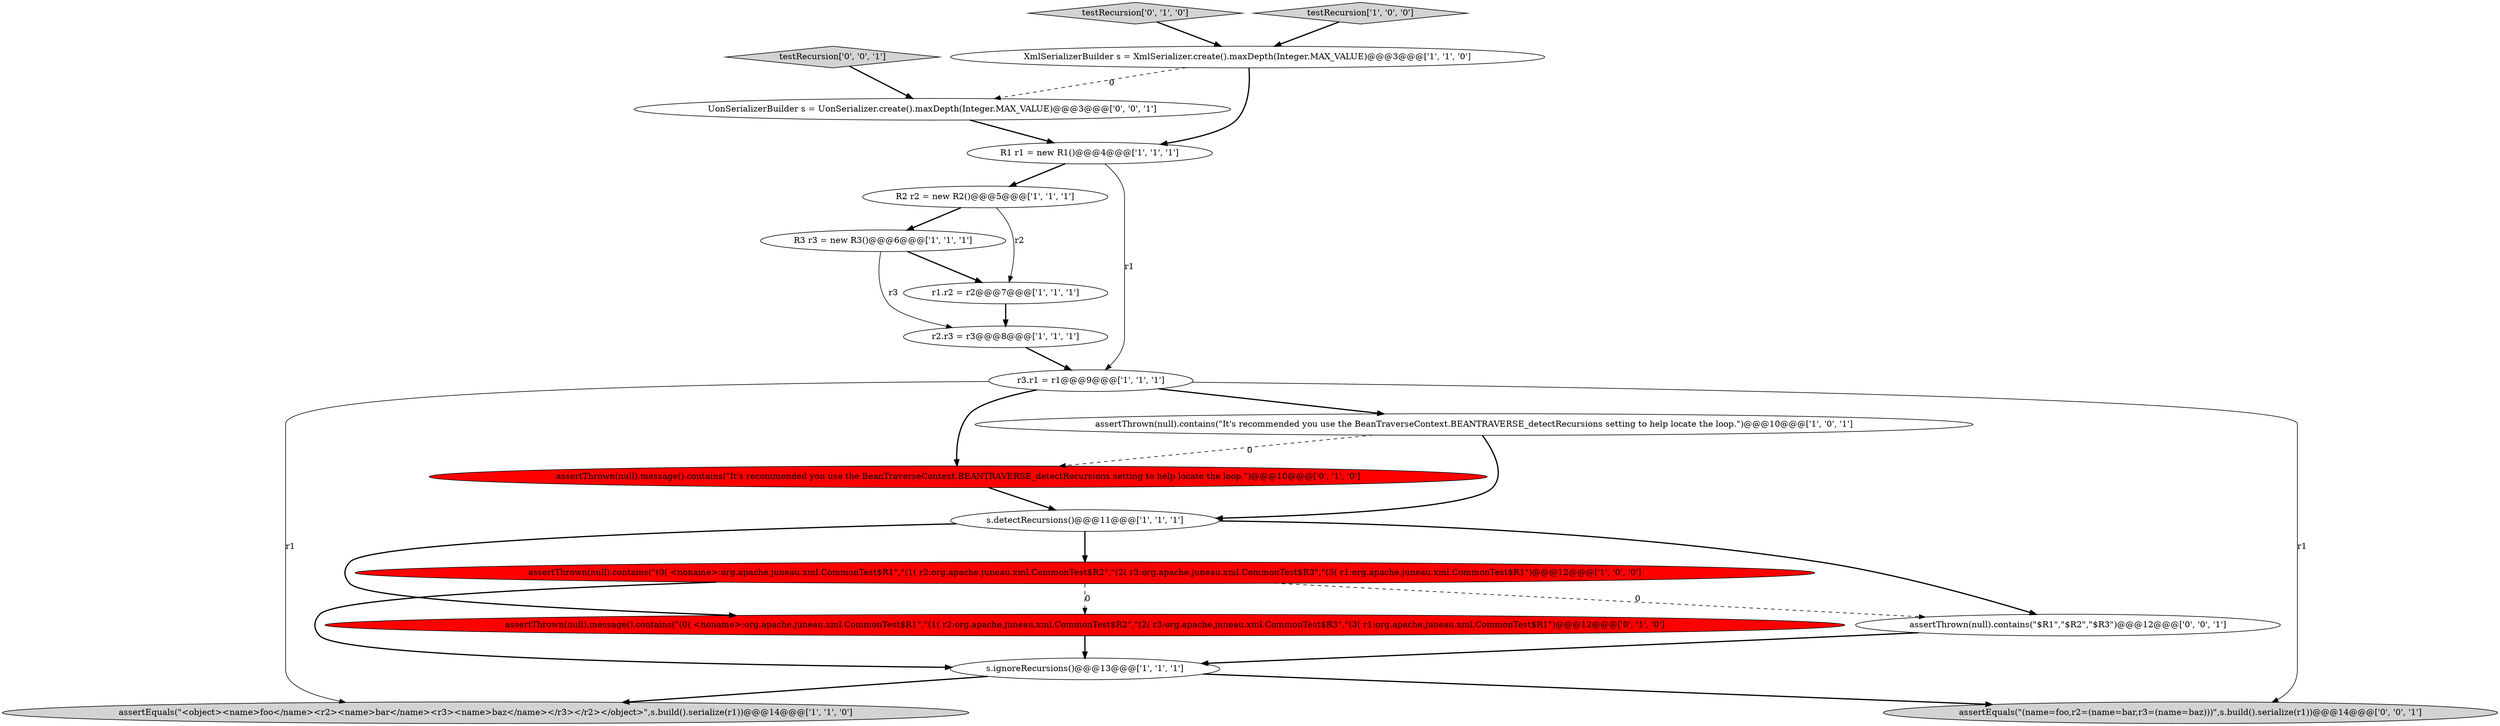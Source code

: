 digraph {
5 [style = filled, label = "assertEquals(\"<object><name>foo</name><r2><name>bar</name><r3><name>baz</name></r3></r2></object>\",s.build().serialize(r1))@@@14@@@['1', '1', '0']", fillcolor = lightgray, shape = ellipse image = "AAA0AAABBB1BBB"];
9 [style = filled, label = "assertThrown(null).contains(\"(0( <noname>:org.apache.juneau.xml.CommonTest$R1\",\"(1( r2:org.apache.juneau.xml.CommonTest$R2\",\"(2( r3:org.apache.juneau.xml.CommonTest$R3\",\"(3( r1:org.apache.juneau.xml.CommonTest$R1\")@@@12@@@['1', '0', '0']", fillcolor = red, shape = ellipse image = "AAA1AAABBB1BBB"];
14 [style = filled, label = "assertThrown(null).message().contains(\"It's recommended you use the BeanTraverseContext.BEANTRAVERSE_detectRecursions setting to help locate the loop.\")@@@10@@@['0', '1', '0']", fillcolor = red, shape = ellipse image = "AAA1AAABBB2BBB"];
16 [style = filled, label = "testRecursion['0', '0', '1']", fillcolor = lightgray, shape = diamond image = "AAA0AAABBB3BBB"];
17 [style = filled, label = "assertEquals(\"(name=foo,r2=(name=bar,r3=(name=baz)))\",s.build().serialize(r1))@@@14@@@['0', '0', '1']", fillcolor = lightgray, shape = ellipse image = "AAA0AAABBB3BBB"];
18 [style = filled, label = "UonSerializerBuilder s = UonSerializer.create().maxDepth(Integer.MAX_VALUE)@@@3@@@['0', '0', '1']", fillcolor = white, shape = ellipse image = "AAA0AAABBB3BBB"];
19 [style = filled, label = "assertThrown(null).contains(\"$R1\",\"$R2\",\"$R3\")@@@12@@@['0', '0', '1']", fillcolor = white, shape = ellipse image = "AAA0AAABBB3BBB"];
3 [style = filled, label = "R3 r3 = new R3()@@@6@@@['1', '1', '1']", fillcolor = white, shape = ellipse image = "AAA0AAABBB1BBB"];
2 [style = filled, label = "s.ignoreRecursions()@@@13@@@['1', '1', '1']", fillcolor = white, shape = ellipse image = "AAA0AAABBB1BBB"];
15 [style = filled, label = "testRecursion['0', '1', '0']", fillcolor = lightgray, shape = diamond image = "AAA0AAABBB2BBB"];
12 [style = filled, label = "testRecursion['1', '0', '0']", fillcolor = lightgray, shape = diamond image = "AAA0AAABBB1BBB"];
7 [style = filled, label = "R2 r2 = new R2()@@@5@@@['1', '1', '1']", fillcolor = white, shape = ellipse image = "AAA0AAABBB1BBB"];
13 [style = filled, label = "assertThrown(null).message().contains(\"(0( <noname>:org.apache.juneau.xml.CommonTest$R1\",\"(1( r2:org.apache.juneau.xml.CommonTest$R2\",\"(2( r3:org.apache.juneau.xml.CommonTest$R3\",\"(3( r1:org.apache.juneau.xml.CommonTest$R1\")@@@12@@@['0', '1', '0']", fillcolor = red, shape = ellipse image = "AAA1AAABBB2BBB"];
1 [style = filled, label = "r3.r1 = r1@@@9@@@['1', '1', '1']", fillcolor = white, shape = ellipse image = "AAA0AAABBB1BBB"];
6 [style = filled, label = "s.detectRecursions()@@@11@@@['1', '1', '1']", fillcolor = white, shape = ellipse image = "AAA0AAABBB1BBB"];
0 [style = filled, label = "r1.r2 = r2@@@7@@@['1', '1', '1']", fillcolor = white, shape = ellipse image = "AAA0AAABBB1BBB"];
11 [style = filled, label = "r2.r3 = r3@@@8@@@['1', '1', '1']", fillcolor = white, shape = ellipse image = "AAA0AAABBB1BBB"];
10 [style = filled, label = "XmlSerializerBuilder s = XmlSerializer.create().maxDepth(Integer.MAX_VALUE)@@@3@@@['1', '1', '0']", fillcolor = white, shape = ellipse image = "AAA0AAABBB1BBB"];
8 [style = filled, label = "R1 r1 = new R1()@@@4@@@['1', '1', '1']", fillcolor = white, shape = ellipse image = "AAA0AAABBB1BBB"];
4 [style = filled, label = "assertThrown(null).contains(\"It's recommended you use the BeanTraverseContext.BEANTRAVERSE_detectRecursions setting to help locate the loop.\")@@@10@@@['1', '0', '1']", fillcolor = white, shape = ellipse image = "AAA0AAABBB1BBB"];
2->17 [style = bold, label=""];
1->4 [style = bold, label=""];
15->10 [style = bold, label=""];
16->18 [style = bold, label=""];
11->1 [style = bold, label=""];
4->6 [style = bold, label=""];
9->2 [style = bold, label=""];
0->11 [style = bold, label=""];
3->11 [style = solid, label="r3"];
6->19 [style = bold, label=""];
19->2 [style = bold, label=""];
7->3 [style = bold, label=""];
3->0 [style = bold, label=""];
8->7 [style = bold, label=""];
9->19 [style = dashed, label="0"];
7->0 [style = solid, label="r2"];
12->10 [style = bold, label=""];
10->8 [style = bold, label=""];
1->17 [style = solid, label="r1"];
6->13 [style = bold, label=""];
9->13 [style = dashed, label="0"];
8->1 [style = solid, label="r1"];
1->14 [style = bold, label=""];
4->14 [style = dashed, label="0"];
18->8 [style = bold, label=""];
6->9 [style = bold, label=""];
14->6 [style = bold, label=""];
10->18 [style = dashed, label="0"];
1->5 [style = solid, label="r1"];
2->5 [style = bold, label=""];
13->2 [style = bold, label=""];
}
